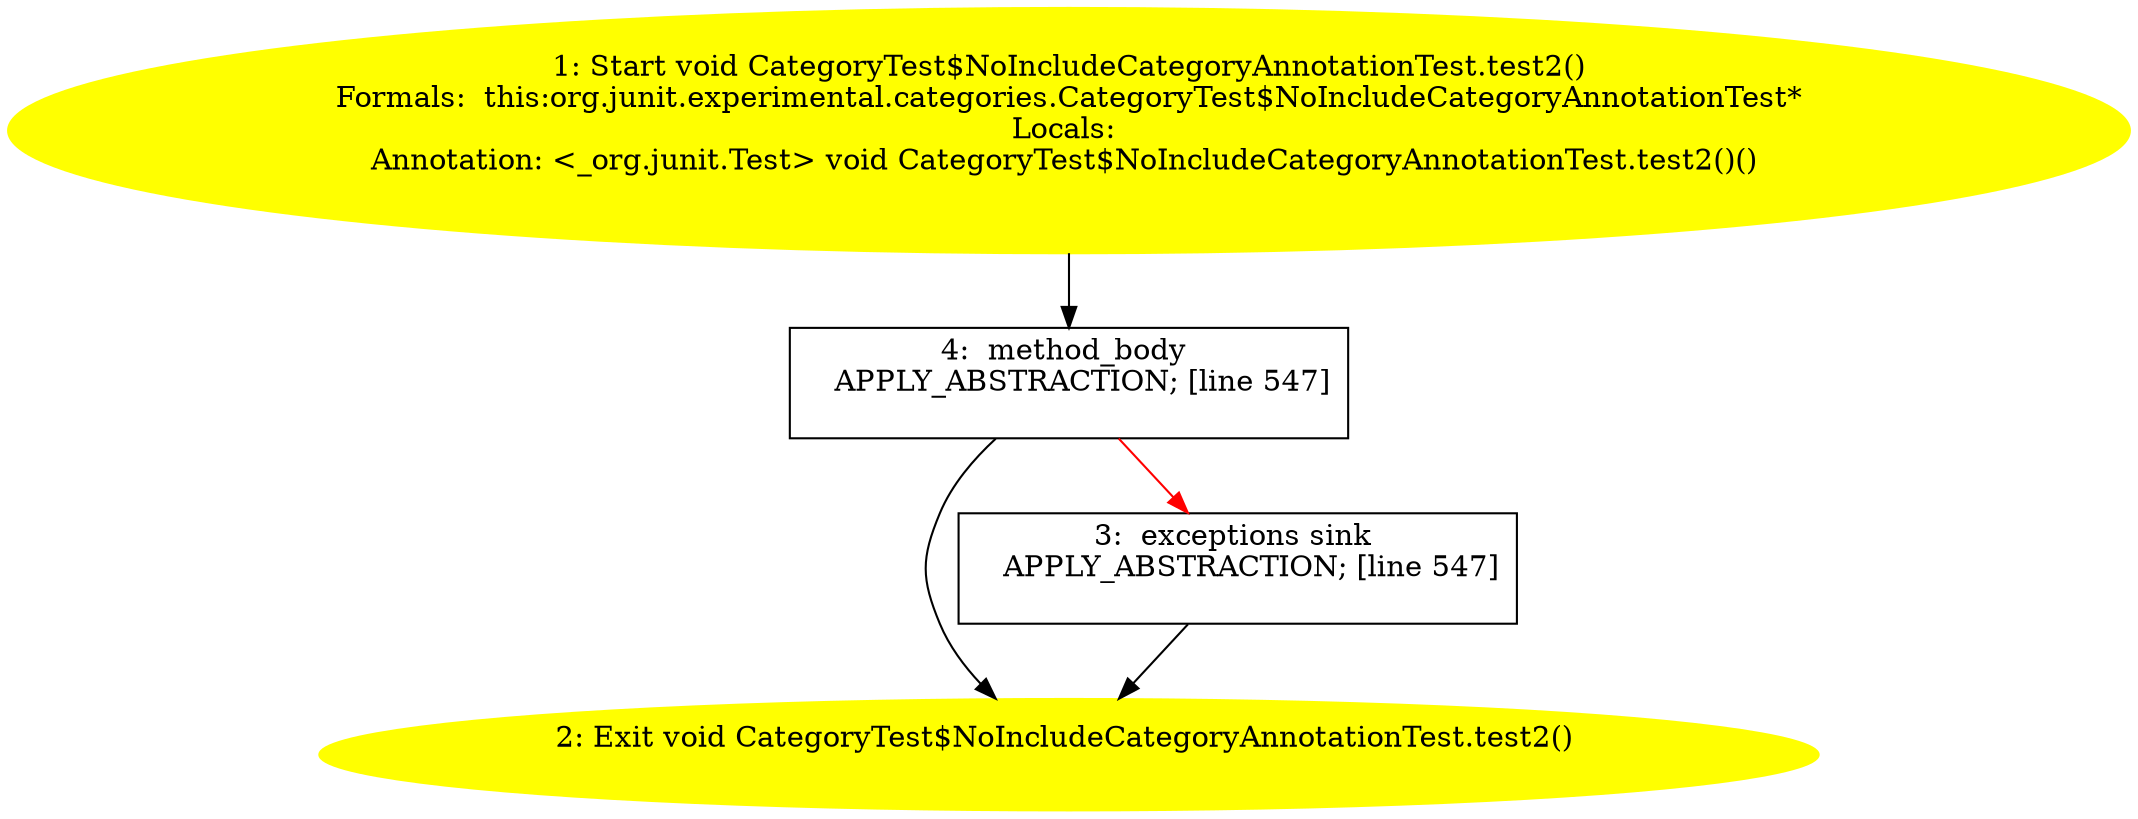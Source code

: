 /* @generated */
digraph cfg {
"org.junit.experimental.categories.CategoryTest$NoIncludeCategoryAnnotationTest.test2():void.ec3c9568f6e510a12dbb488ffc02cdf7_1" [label="1: Start void CategoryTest$NoIncludeCategoryAnnotationTest.test2()\nFormals:  this:org.junit.experimental.categories.CategoryTest$NoIncludeCategoryAnnotationTest*\nLocals: \nAnnotation: <_org.junit.Test> void CategoryTest$NoIncludeCategoryAnnotationTest.test2()() \n  " color=yellow style=filled]
	

	 "org.junit.experimental.categories.CategoryTest$NoIncludeCategoryAnnotationTest.test2():void.ec3c9568f6e510a12dbb488ffc02cdf7_1" -> "org.junit.experimental.categories.CategoryTest$NoIncludeCategoryAnnotationTest.test2():void.ec3c9568f6e510a12dbb488ffc02cdf7_4" ;
"org.junit.experimental.categories.CategoryTest$NoIncludeCategoryAnnotationTest.test2():void.ec3c9568f6e510a12dbb488ffc02cdf7_2" [label="2: Exit void CategoryTest$NoIncludeCategoryAnnotationTest.test2() \n  " color=yellow style=filled]
	

"org.junit.experimental.categories.CategoryTest$NoIncludeCategoryAnnotationTest.test2():void.ec3c9568f6e510a12dbb488ffc02cdf7_3" [label="3:  exceptions sink \n   APPLY_ABSTRACTION; [line 547]\n " shape="box"]
	

	 "org.junit.experimental.categories.CategoryTest$NoIncludeCategoryAnnotationTest.test2():void.ec3c9568f6e510a12dbb488ffc02cdf7_3" -> "org.junit.experimental.categories.CategoryTest$NoIncludeCategoryAnnotationTest.test2():void.ec3c9568f6e510a12dbb488ffc02cdf7_2" ;
"org.junit.experimental.categories.CategoryTest$NoIncludeCategoryAnnotationTest.test2():void.ec3c9568f6e510a12dbb488ffc02cdf7_4" [label="4:  method_body \n   APPLY_ABSTRACTION; [line 547]\n " shape="box"]
	

	 "org.junit.experimental.categories.CategoryTest$NoIncludeCategoryAnnotationTest.test2():void.ec3c9568f6e510a12dbb488ffc02cdf7_4" -> "org.junit.experimental.categories.CategoryTest$NoIncludeCategoryAnnotationTest.test2():void.ec3c9568f6e510a12dbb488ffc02cdf7_2" ;
	 "org.junit.experimental.categories.CategoryTest$NoIncludeCategoryAnnotationTest.test2():void.ec3c9568f6e510a12dbb488ffc02cdf7_4" -> "org.junit.experimental.categories.CategoryTest$NoIncludeCategoryAnnotationTest.test2():void.ec3c9568f6e510a12dbb488ffc02cdf7_3" [color="red" ];
}
